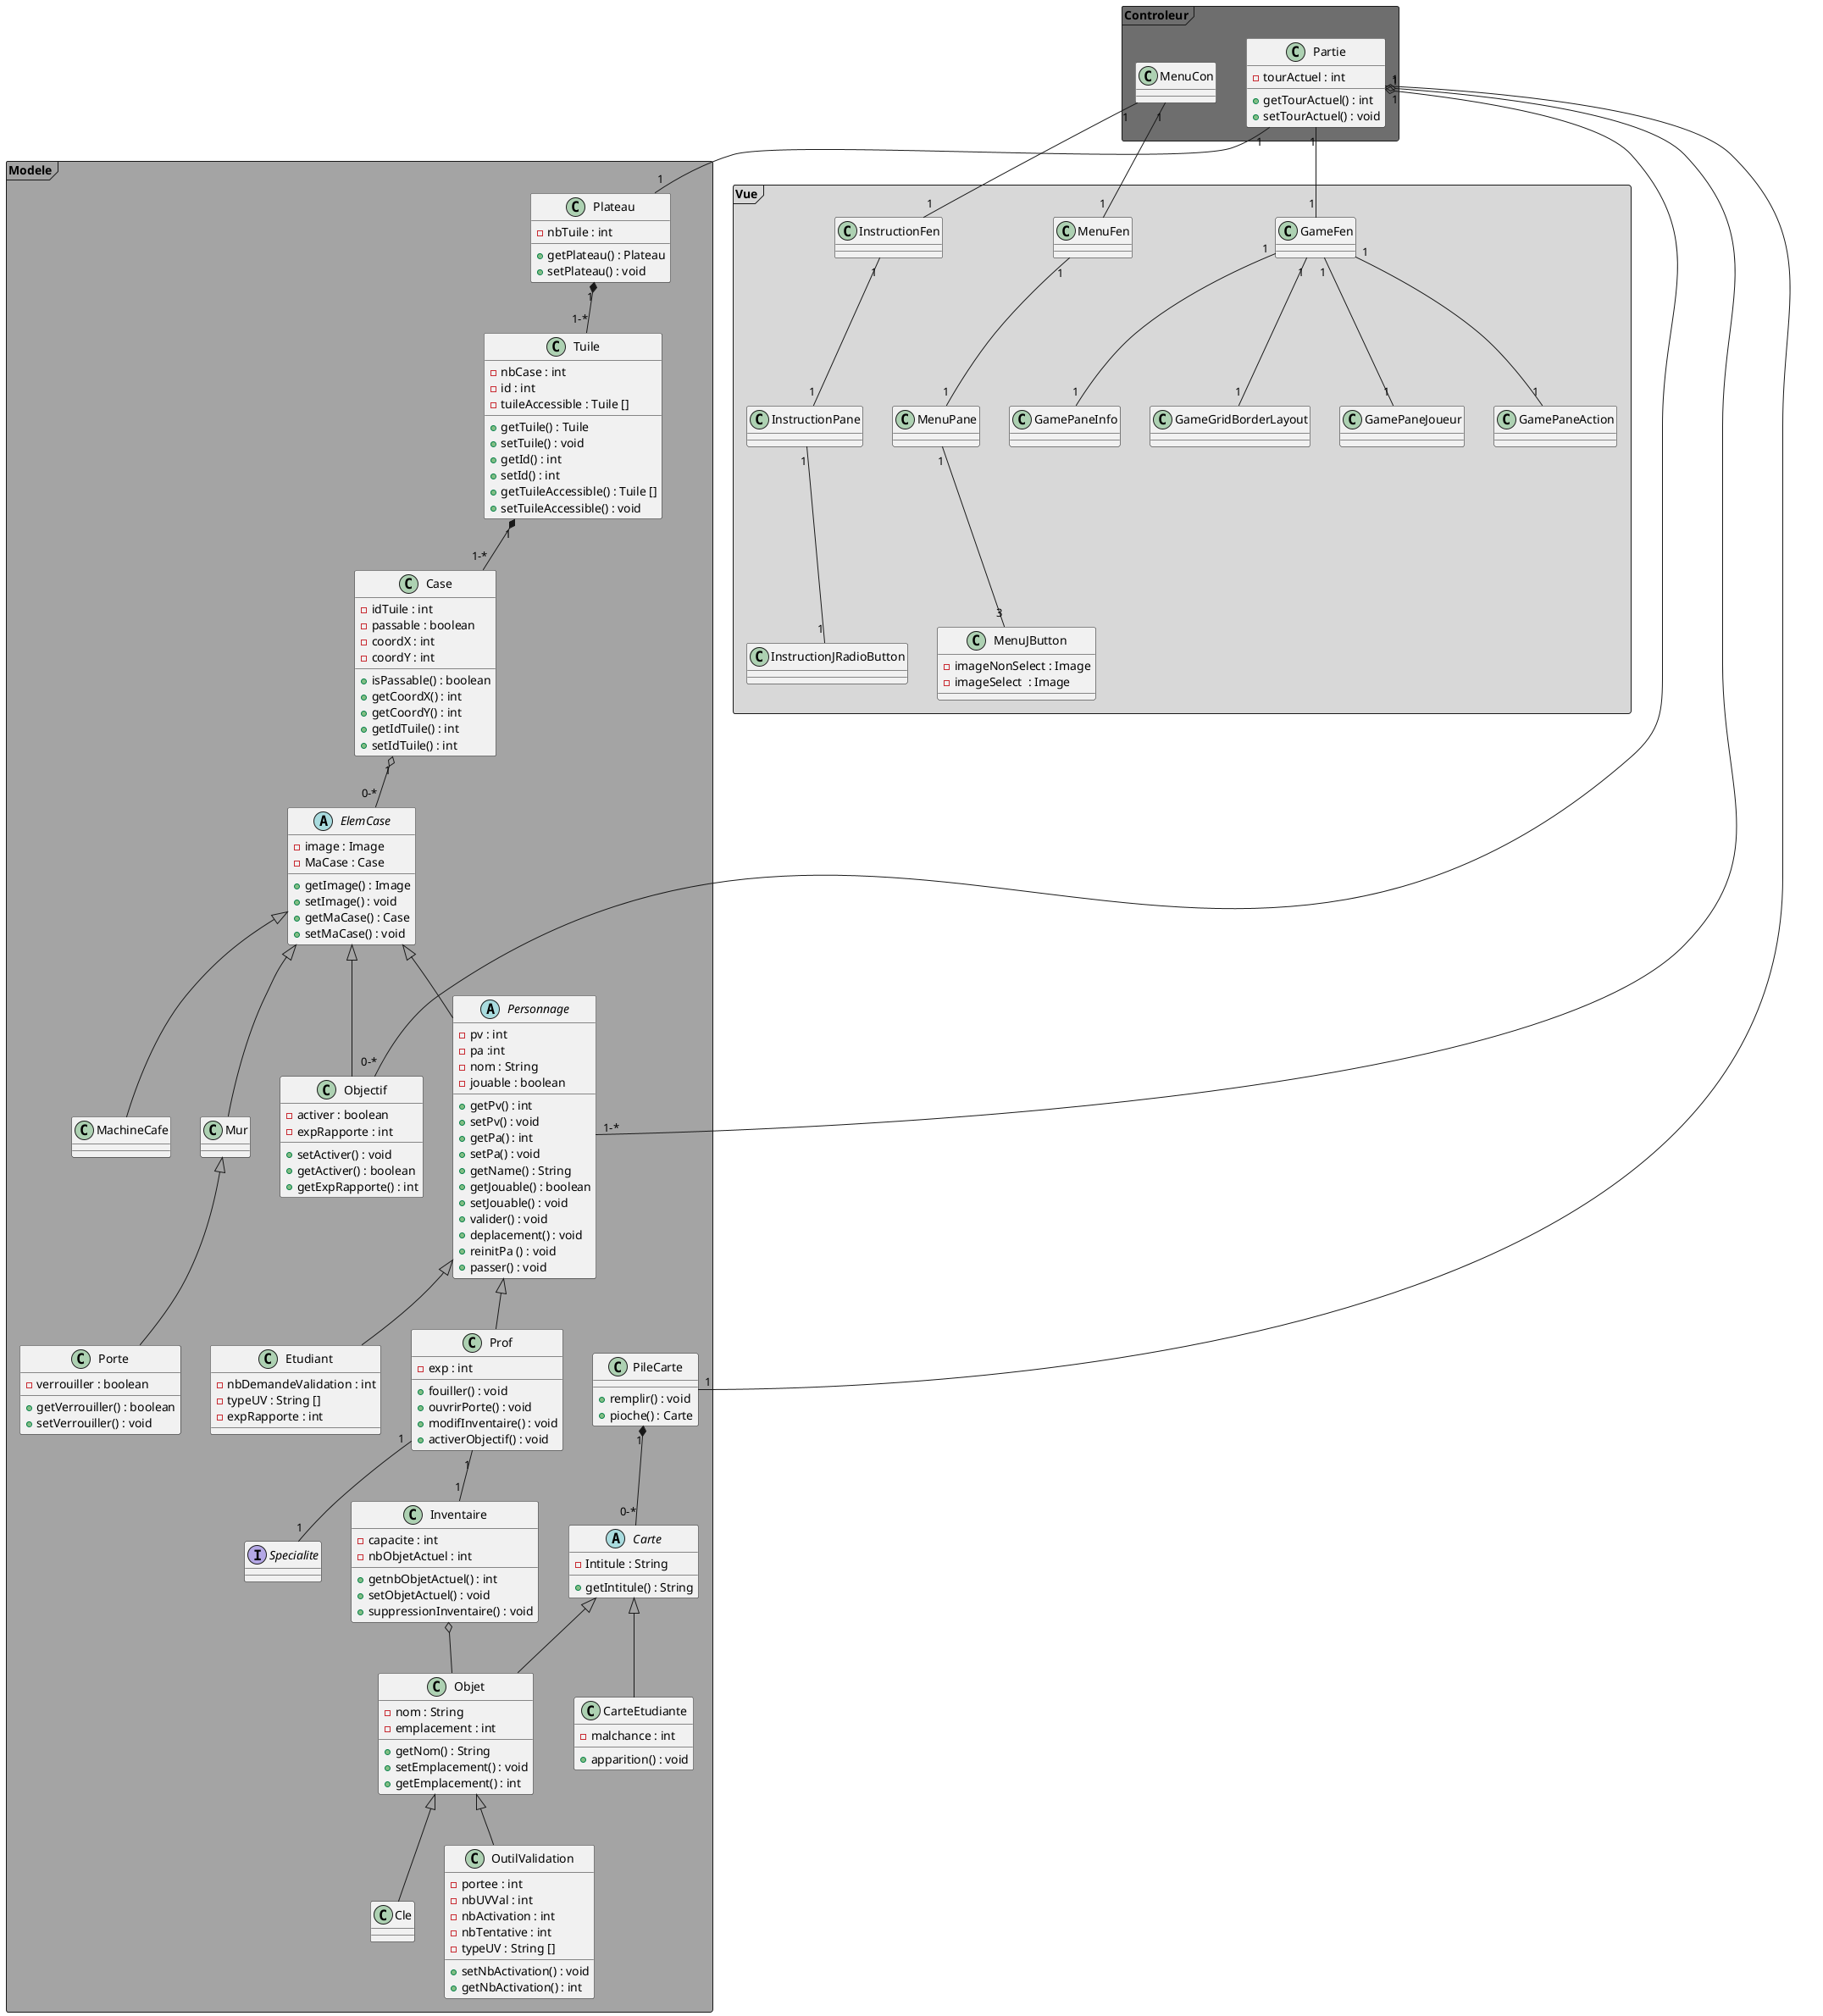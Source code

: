 @startuml
'Classe

Package  "Modele" <<Frame>> #A4A4A4 {
    class Plateau {
    - nbTuile : int
    + getPlateau() : Plateau
    + setPlateau() : void
    }
    class Tuile {
    - nbCase : int
    - id : int
    - tuileAccessible : Tuile []
    + getTuile() : Tuile
    + setTuile() : void
    + getId() : int
    + setId() : int
    + getTuileAccessible() : Tuile []
    + setTuileAccessible() : void
    }
    class Case{
    - idTuile : int
    - passable : boolean
    - coordX : int
    - coordY : int
    + isPassable() : boolean
    + getCoordX() : int
    + getCoordY() : int
    + getIdTuile() : int
    + setIdTuile() : int
    }
    abstract class ElemCase {
    - image : Image
    - MaCase : Case
    + getImage() : Image
    + setImage() : void
    + getMaCase() : Case
    +setMaCase() : void
    }
    class Mur
    class Porte {
    - verrouiller : boolean
    + getVerrouiller() : boolean
    + setVerrouiller() : void
    }
    class Objectif {
    - activer : boolean
    - expRapporte : int
    + setActiver() : void
    + getActiver() : boolean
    + getExpRapporte() : int
    }
    class MachineCafe
    abstract class Personnage {
    - pv : int
    - pa :int
    - nom : String
    - jouable : boolean
    + getPv() : int
    + setPv() : void
    + getPa() : int
    + setPa() : void
    + getName() : String
    + getJouable() : boolean
    + setJouable() : void
    'Attaque'
    + valider() : void
    + deplacement() : void
    + reinitPa () : void
    + passer() : void
    }
    class Prof {
     - exp : int
     + fouiller() : void
     + ouvrirPorte() : void
     + modifInventaire() : void
     + activerObjectif() : void
    }
    class Etudiant {
    - nbDemandeValidation : int
    - typeUV : String []
    - expRapporte : int
    }
    interface Specialite
    class Inventaire {
    - capacite : int
    - nbObjetActuel : int
    + getnbObjetActuel() : int
    + setObjetActuel() : void
    + suppressionInventaire() : void
    }
    class Objet {
    - nom : String
    - emplacement : int
    + getNom() : String
    + setEmplacement() : void
    + getEmplacement() : int
    }
    class Cle
    class OutilValidation {
    - portee : int
    - nbUVVal : int
    - nbActivation : int
    - nbTentative : int
    - typeUV : String []
    + setNbActivation() : void
    + getNbActivation() : int

    }
    abstract class Carte {
    - Intitule : String
    + getIntitule() : String
    }
    class CarteEtudiante {
    - malchance : int
    + apparition() : void
    }
    class PileCarte {
    + remplir() : void
    + pioche() : Carte
    }
}
Package "Controleur" <<Frame>> #6E6E6E {
    class Partie {
    - tourActuel : int
    + getTourActuel() : int
    + setTourActuel() : void
    }
    class MenuCon {

    }
}
Package "Vue" <<Frame>> #D8D8D8 {
    class MenuFen
    class MenuPane
    class MenuJButton{
      - imageNonSelect : Image
      - imageSelect  : Image
    }
    class InstructionFen
    class InstructionPane
    class InstructionJRadioButton
    class GameFen
    class GamePaneJoueur
    class GamePaneAction
    class GamePaneInfo
    class GameGridBorderLayout
}
' Relation
MenuFen "1" -- "1" MenuPane
MenuPane "1" -- "3" MenuJButton
InstructionFen "1" -- "1" InstructionPane
InstructionPane "1" -- "1" InstructionJRadioButton
GameFen "1" -- "1" GamePaneJoueur
GameFen "1" -- "1" GamePaneAction
GameFen "1" -- "1" GamePaneInfo
GameFen "1" -- "1" GameGridBorderLayout
MenuCon "1" -- "1" MenuFen
MenuCon "1" -- "1" InstructionFen
GameFen "1" -- "1" Partie
Plateau "1" *-- "1-*" Tuile
Tuile "1" *-- "1-*" Case
Case "1" o-- "0-*" ElemCase
ElemCase <|-- Mur
ElemCase <|-- Objectif
ElemCase <|-- MachineCafe
ElemCase <|-- Personnage
Mur <|-- Porte
Personnage <|-- Etudiant
Personnage <|-- Prof
Prof "1" -- "1" Inventaire
Inventaire o-- Objet
Objet <|-- Cle
Objet <|-- OutilValidation
Carte <|-- Objet
Carte <|-- CarteEtudiante
PileCarte "1" *-- "0-*" Carte
Partie "1" o-- "1-*" Personnage
Partie "1" -- "1" Plateau
Prof "1" -- "1" Specialite
Partie "1" -- "1" PileCarte
Partie "1" o-- "0-*" Objectif
@enduml